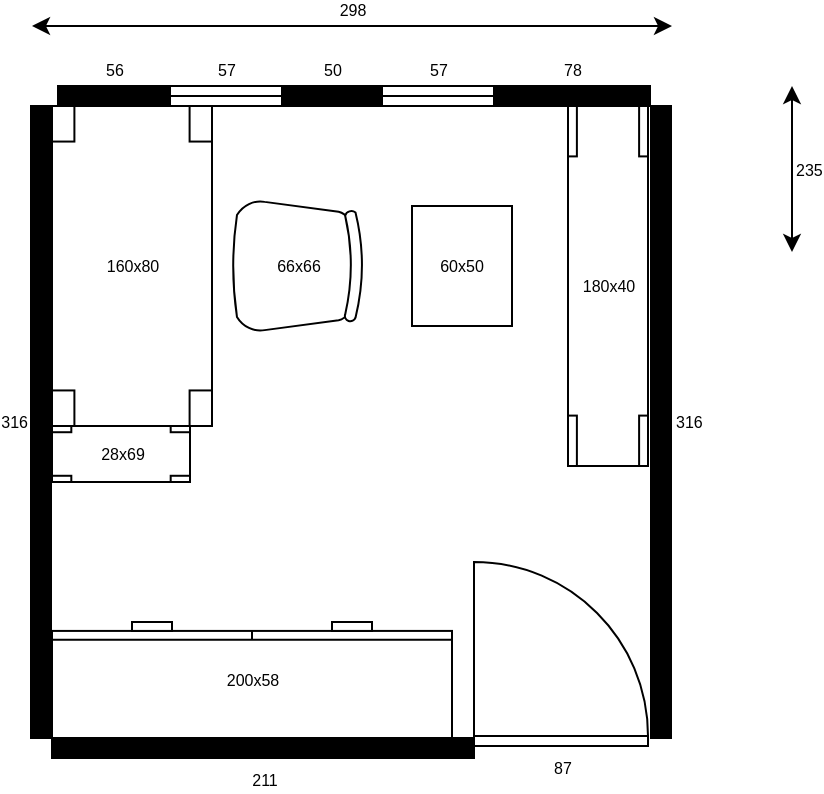 <mxfile version="20.2.6" type="github">
  <diagram name="Page-1" id="38b20595-45e3-9b7f-d5ca-b57f44c5b66d">
    <mxGraphModel dx="981" dy="520" grid="1" gridSize="10" guides="1" tooltips="1" connect="1" arrows="1" fold="1" page="1" pageScale="1" pageWidth="1100" pageHeight="850" background="none" math="0" shadow="0">
      <root>
        <mxCell id="0" />
        <mxCell id="1" parent="0" />
        <mxCell id="tMGvmp33VKiSXYg-ixcq-1" value="56" style="verticalLabelPosition=top;html=1;verticalAlign=bottom;align=center;shape=mxgraph.floorplan.wall;fillColor=#000000;labelPosition=center;fontSize=8;" vertex="1" parent="1">
          <mxGeometry x="243" y="80" width="56" height="10" as="geometry" />
        </mxCell>
        <mxCell id="tMGvmp33VKiSXYg-ixcq-2" value="211" style="verticalLabelPosition=bottom;html=1;verticalAlign=top;align=center;shape=mxgraph.floorplan.wall;fillColor=#000000;labelPosition=center;fontSize=8;" vertex="1" parent="1">
          <mxGeometry x="240" y="406" width="211" height="10" as="geometry" />
        </mxCell>
        <mxCell id="tMGvmp33VKiSXYg-ixcq-3" value="316" style="verticalLabelPosition=middle;html=1;verticalAlign=middle;align=left;shape=mxgraph.floorplan.wall;fillColor=#000000;labelPosition=right;direction=south;fontSize=8;" vertex="1" parent="1">
          <mxGeometry x="539" y="90" width="11" height="316" as="geometry" />
        </mxCell>
        <mxCell id="tMGvmp33VKiSXYg-ixcq-4" value="316" style="verticalLabelPosition=middle;html=1;verticalAlign=middle;align=right;shape=mxgraph.floorplan.wall;fillColor=#000000;labelPosition=left;direction=south;fontSize=8;" vertex="1" parent="1">
          <mxGeometry x="229" y="90" width="11" height="316" as="geometry" />
        </mxCell>
        <mxCell id="tMGvmp33VKiSXYg-ixcq-7" value="87" style="verticalLabelPosition=bottom;html=1;verticalAlign=top;align=center;shape=mxgraph.floorplan.doorRight;direction=west;fontSize=8;" vertex="1" parent="1">
          <mxGeometry x="451" y="336" width="87" height="74" as="geometry" />
        </mxCell>
        <mxCell id="tMGvmp33VKiSXYg-ixcq-8" value="200x58" style="verticalLabelPosition=middle;html=1;verticalAlign=middle;align=center;shape=mxgraph.floorplan.dresser;direction=west;labelPosition=center;fontSize=8;" vertex="1" parent="1">
          <mxGeometry x="240" y="348" width="200" height="58" as="geometry" />
        </mxCell>
        <mxCell id="tMGvmp33VKiSXYg-ixcq-9" value="160x80" style="verticalLabelPosition=middle;html=1;verticalAlign=middle;align=center;shape=mxgraph.floorplan.table;direction=south;labelPosition=center;fontSize=8;" vertex="1" parent="1">
          <mxGeometry x="240" y="90" width="80" height="160" as="geometry" />
        </mxCell>
        <mxCell id="tMGvmp33VKiSXYg-ixcq-10" value="66x66" style="verticalLabelPosition=middle;html=1;verticalAlign=middle;align=center;shape=mxgraph.floorplan.office_chair;direction=south;fontSize=8;labelPosition=center;" vertex="1" parent="1">
          <mxGeometry x="330" y="137" width="66" height="66" as="geometry" />
        </mxCell>
        <mxCell id="tMGvmp33VKiSXYg-ixcq-11" value="180x40" style="verticalLabelPosition=middle;html=1;verticalAlign=middle;align=center;shape=mxgraph.floorplan.table;direction=west;labelPosition=center;fontSize=8;" vertex="1" parent="1">
          <mxGeometry x="498" y="90" width="40" height="180" as="geometry" />
        </mxCell>
        <mxCell id="tMGvmp33VKiSXYg-ixcq-12" value="28x69" style="verticalLabelPosition=middle;html=1;verticalAlign=middle;align=center;shape=mxgraph.floorplan.table;fontSize=8;direction=north;labelPosition=center;" vertex="1" parent="1">
          <mxGeometry x="240" y="250" width="69" height="28" as="geometry" />
        </mxCell>
        <mxCell id="tMGvmp33VKiSXYg-ixcq-13" value="57" style="verticalLabelPosition=top;html=1;verticalAlign=bottom;align=center;shape=mxgraph.floorplan.window;fontSize=8;labelPosition=center;" vertex="1" parent="1">
          <mxGeometry x="299" y="80" width="56" height="10" as="geometry" />
        </mxCell>
        <mxCell id="tMGvmp33VKiSXYg-ixcq-14" value="50" style="verticalLabelPosition=top;html=1;verticalAlign=bottom;align=center;shape=mxgraph.floorplan.wall;fillColor=#000000;labelPosition=center;fontSize=8;" vertex="1" parent="1">
          <mxGeometry x="355" y="80" width="50" height="10" as="geometry" />
        </mxCell>
        <mxCell id="tMGvmp33VKiSXYg-ixcq-15" value="57" style="verticalLabelPosition=top;html=1;verticalAlign=bottom;align=center;shape=mxgraph.floorplan.window;fontSize=8;labelPosition=center;" vertex="1" parent="1">
          <mxGeometry x="405" y="80" width="56" height="10" as="geometry" />
        </mxCell>
        <mxCell id="tMGvmp33VKiSXYg-ixcq-16" value="78" style="verticalLabelPosition=top;html=1;verticalAlign=bottom;align=center;shape=mxgraph.floorplan.wall;fillColor=#000000;labelPosition=center;fontSize=8;" vertex="1" parent="1">
          <mxGeometry x="461" y="80" width="78" height="10" as="geometry" />
        </mxCell>
        <mxCell id="tMGvmp33VKiSXYg-ixcq-17" value="60x50" style="rounded=0;whiteSpace=wrap;html=1;fontSize=8;direction=south;" vertex="1" parent="1">
          <mxGeometry x="420" y="140" width="50" height="60" as="geometry" />
        </mxCell>
        <mxCell id="tMGvmp33VKiSXYg-ixcq-19" value="298" style="endArrow=classic;startArrow=classic;html=1;rounded=0;fontSize=8;labelPosition=center;verticalLabelPosition=top;align=center;verticalAlign=bottom;" edge="1" parent="1">
          <mxGeometry width="50" height="50" relative="1" as="geometry">
            <mxPoint x="230" y="50" as="sourcePoint" />
            <mxPoint x="550" y="50" as="targetPoint" />
          </mxGeometry>
        </mxCell>
        <mxCell id="tMGvmp33VKiSXYg-ixcq-21" value="235" style="endArrow=classic;startArrow=classic;html=1;rounded=0;fontSize=8;labelPosition=right;verticalLabelPosition=middle;align=left;verticalAlign=middle;" edge="1" parent="1">
          <mxGeometry width="50" height="50" relative="1" as="geometry">
            <mxPoint x="610" y="163" as="sourcePoint" />
            <mxPoint x="610" y="80" as="targetPoint" />
          </mxGeometry>
        </mxCell>
      </root>
    </mxGraphModel>
  </diagram>
</mxfile>
